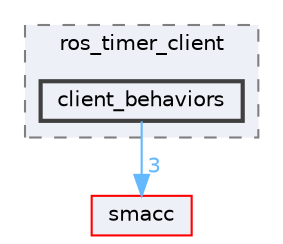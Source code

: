 digraph "smacc_client_library/ros_timer_client/include/ros_timer_client/client_behaviors"
{
 // LATEX_PDF_SIZE
  bgcolor="transparent";
  edge [fontname=Helvetica,fontsize=10,labelfontname=Helvetica,labelfontsize=10];
  node [fontname=Helvetica,fontsize=10,shape=box,height=0.2,width=0.4];
  compound=true
  subgraph clusterdir_e6d29801b203547890a3fca1904d5ec7 {
    graph [ bgcolor="#edf0f7", pencolor="grey50", label="ros_timer_client", fontname=Helvetica,fontsize=10 style="filled,dashed", URL="dir_e6d29801b203547890a3fca1904d5ec7.html",tooltip=""]
  dir_d147dcac1ad90ec915bd6fa69b9a9ae5 [label="client_behaviors", fillcolor="#edf0f7", color="grey25", style="filled,bold", URL="dir_d147dcac1ad90ec915bd6fa69b9a9ae5.html",tooltip=""];
  }
  dir_6e3e4532ae0db906acb0c92fce514b9e [label="smacc", fillcolor="#edf0f7", color="red", style="filled", URL="dir_6e3e4532ae0db906acb0c92fce514b9e.html",tooltip=""];
  dir_d147dcac1ad90ec915bd6fa69b9a9ae5->dir_6e3e4532ae0db906acb0c92fce514b9e [headlabel="3", labeldistance=1.5 headhref="dir_000018_000090.html" color="steelblue1" fontcolor="steelblue1"];
}
